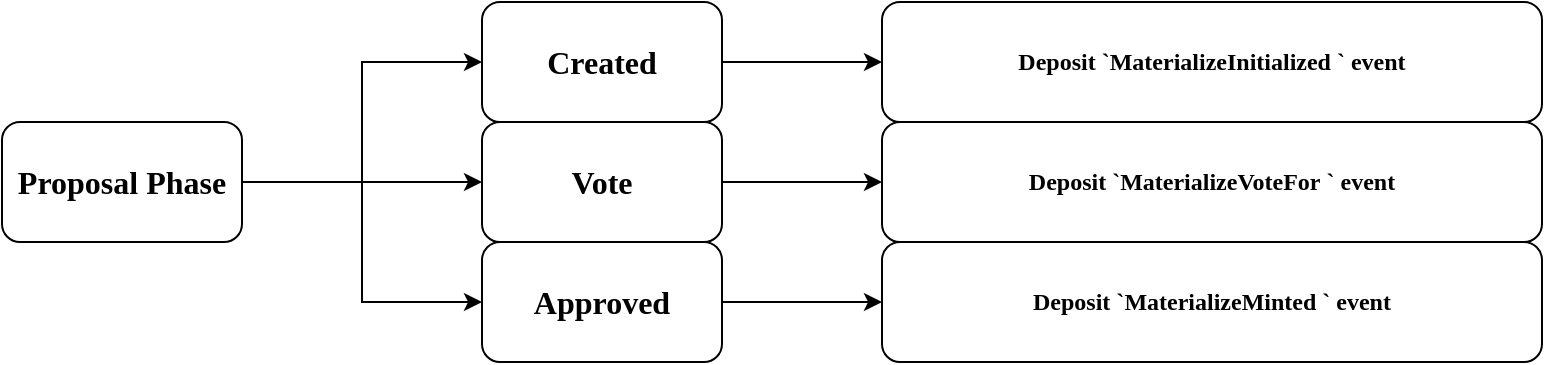 <mxfile version="16.1.2" type="github">
  <diagram id="KkJwW2eZt0GqGECuKsEb" name="第 1 页">
    <mxGraphModel dx="997" dy="773" grid="1" gridSize="10" guides="1" tooltips="1" connect="1" arrows="1" fold="1" page="1" pageScale="1" pageWidth="827" pageHeight="1169" math="0" shadow="0">
      <root>
        <mxCell id="0" />
        <mxCell id="1" parent="0" />
        <mxCell id="EU6etV6asjpZ1Nc5BlgQ-5" value="" style="edgeStyle=orthogonalEdgeStyle;rounded=0;orthogonalLoop=1;jettySize=auto;html=1;fontFamily=Comic Sans MS;fontStyle=1" edge="1" parent="1" source="EU6etV6asjpZ1Nc5BlgQ-1" target="EU6etV6asjpZ1Nc5BlgQ-4">
          <mxGeometry relative="1" as="geometry" />
        </mxCell>
        <mxCell id="EU6etV6asjpZ1Nc5BlgQ-7" value="" style="edgeStyle=orthogonalEdgeStyle;rounded=0;orthogonalLoop=1;jettySize=auto;html=1;fontFamily=Comic Sans MS;fontStyle=1" edge="1" parent="1" source="EU6etV6asjpZ1Nc5BlgQ-1" target="EU6etV6asjpZ1Nc5BlgQ-6">
          <mxGeometry relative="1" as="geometry" />
        </mxCell>
        <mxCell id="EU6etV6asjpZ1Nc5BlgQ-14" style="edgeStyle=orthogonalEdgeStyle;rounded=0;orthogonalLoop=1;jettySize=auto;html=1;exitX=1;exitY=0.5;exitDx=0;exitDy=0;entryX=0;entryY=0.5;entryDx=0;entryDy=0;fontFamily=Comic Sans MS;fontStyle=1" edge="1" parent="1" source="EU6etV6asjpZ1Nc5BlgQ-1" target="EU6etV6asjpZ1Nc5BlgQ-13">
          <mxGeometry relative="1" as="geometry" />
        </mxCell>
        <mxCell id="EU6etV6asjpZ1Nc5BlgQ-1" value="Proposal Phase" style="rounded=1;whiteSpace=wrap;html=1;fontFamily=Comic Sans MS;fontStyle=1;fillColor=#FFFFFF;fontColor=#000000;strokeColor=#000000;gradientColor=none;fontSize=16;" vertex="1" parent="1">
          <mxGeometry x="11" y="210" width="120" height="60" as="geometry" />
        </mxCell>
        <mxCell id="EU6etV6asjpZ1Nc5BlgQ-9" value="" style="edgeStyle=orthogonalEdgeStyle;rounded=0;orthogonalLoop=1;jettySize=auto;html=1;fontFamily=Comic Sans MS;fontStyle=1" edge="1" parent="1" source="EU6etV6asjpZ1Nc5BlgQ-4" target="EU6etV6asjpZ1Nc5BlgQ-8">
          <mxGeometry relative="1" as="geometry" />
        </mxCell>
        <mxCell id="EU6etV6asjpZ1Nc5BlgQ-4" value="Created" style="rounded=1;whiteSpace=wrap;html=1;fontFamily=Comic Sans MS;fontStyle=1;strokeColor=default;fontSize=16;" vertex="1" parent="1">
          <mxGeometry x="251" y="150" width="120" height="60" as="geometry" />
        </mxCell>
        <mxCell id="EU6etV6asjpZ1Nc5BlgQ-12" value="" style="edgeStyle=orthogonalEdgeStyle;rounded=0;orthogonalLoop=1;jettySize=auto;html=1;fontFamily=Comic Sans MS;fontStyle=1" edge="1" parent="1" source="EU6etV6asjpZ1Nc5BlgQ-6" target="EU6etV6asjpZ1Nc5BlgQ-11">
          <mxGeometry relative="1" as="geometry" />
        </mxCell>
        <mxCell id="EU6etV6asjpZ1Nc5BlgQ-6" value="Vote" style="rounded=1;whiteSpace=wrap;html=1;fontFamily=Comic Sans MS;fontStyle=1;strokeColor=default;fontSize=16;" vertex="1" parent="1">
          <mxGeometry x="251" y="210" width="120" height="60" as="geometry" />
        </mxCell>
        <mxCell id="EU6etV6asjpZ1Nc5BlgQ-8" value="Deposit `&lt;span style=&quot;&quot;&gt;MaterializeInitialized &lt;/span&gt;` event" style="rounded=1;whiteSpace=wrap;html=1;fontFamily=Comic Sans MS;fontStyle=1;labelBackgroundColor=default;fontColor=default;" vertex="1" parent="1">
          <mxGeometry x="451" y="150" width="330" height="60" as="geometry" />
        </mxCell>
        <mxCell id="EU6etV6asjpZ1Nc5BlgQ-11" value="Deposit `&lt;span style=&quot;&quot;&gt;MaterializeVoteFor&amp;nbsp;&lt;/span&gt;` event" style="rounded=1;whiteSpace=wrap;html=1;fontFamily=Comic Sans MS;fontStyle=1;labelBackgroundColor=default;fontColor=default;" vertex="1" parent="1">
          <mxGeometry x="451" y="210" width="330" height="60" as="geometry" />
        </mxCell>
        <mxCell id="EU6etV6asjpZ1Nc5BlgQ-16" value="" style="edgeStyle=orthogonalEdgeStyle;rounded=0;orthogonalLoop=1;jettySize=auto;html=1;fontFamily=Comic Sans MS;fontStyle=1" edge="1" parent="1" source="EU6etV6asjpZ1Nc5BlgQ-13" target="EU6etV6asjpZ1Nc5BlgQ-15">
          <mxGeometry relative="1" as="geometry" />
        </mxCell>
        <mxCell id="EU6etV6asjpZ1Nc5BlgQ-13" value="Approved" style="rounded=1;whiteSpace=wrap;html=1;fontFamily=Comic Sans MS;fontStyle=1;strokeColor=default;fontSize=16;" vertex="1" parent="1">
          <mxGeometry x="251" y="270" width="120" height="60" as="geometry" />
        </mxCell>
        <mxCell id="EU6etV6asjpZ1Nc5BlgQ-15" value="Deposit `&lt;span style=&quot;&quot;&gt;MaterializeMinted&lt;/span&gt;&lt;span style=&quot;&quot;&gt;&amp;nbsp;&lt;/span&gt;` event" style="rounded=1;whiteSpace=wrap;html=1;fontFamily=Comic Sans MS;fontStyle=1;labelBackgroundColor=default;fontColor=default;" vertex="1" parent="1">
          <mxGeometry x="451" y="270" width="330" height="60" as="geometry" />
        </mxCell>
      </root>
    </mxGraphModel>
  </diagram>
</mxfile>
